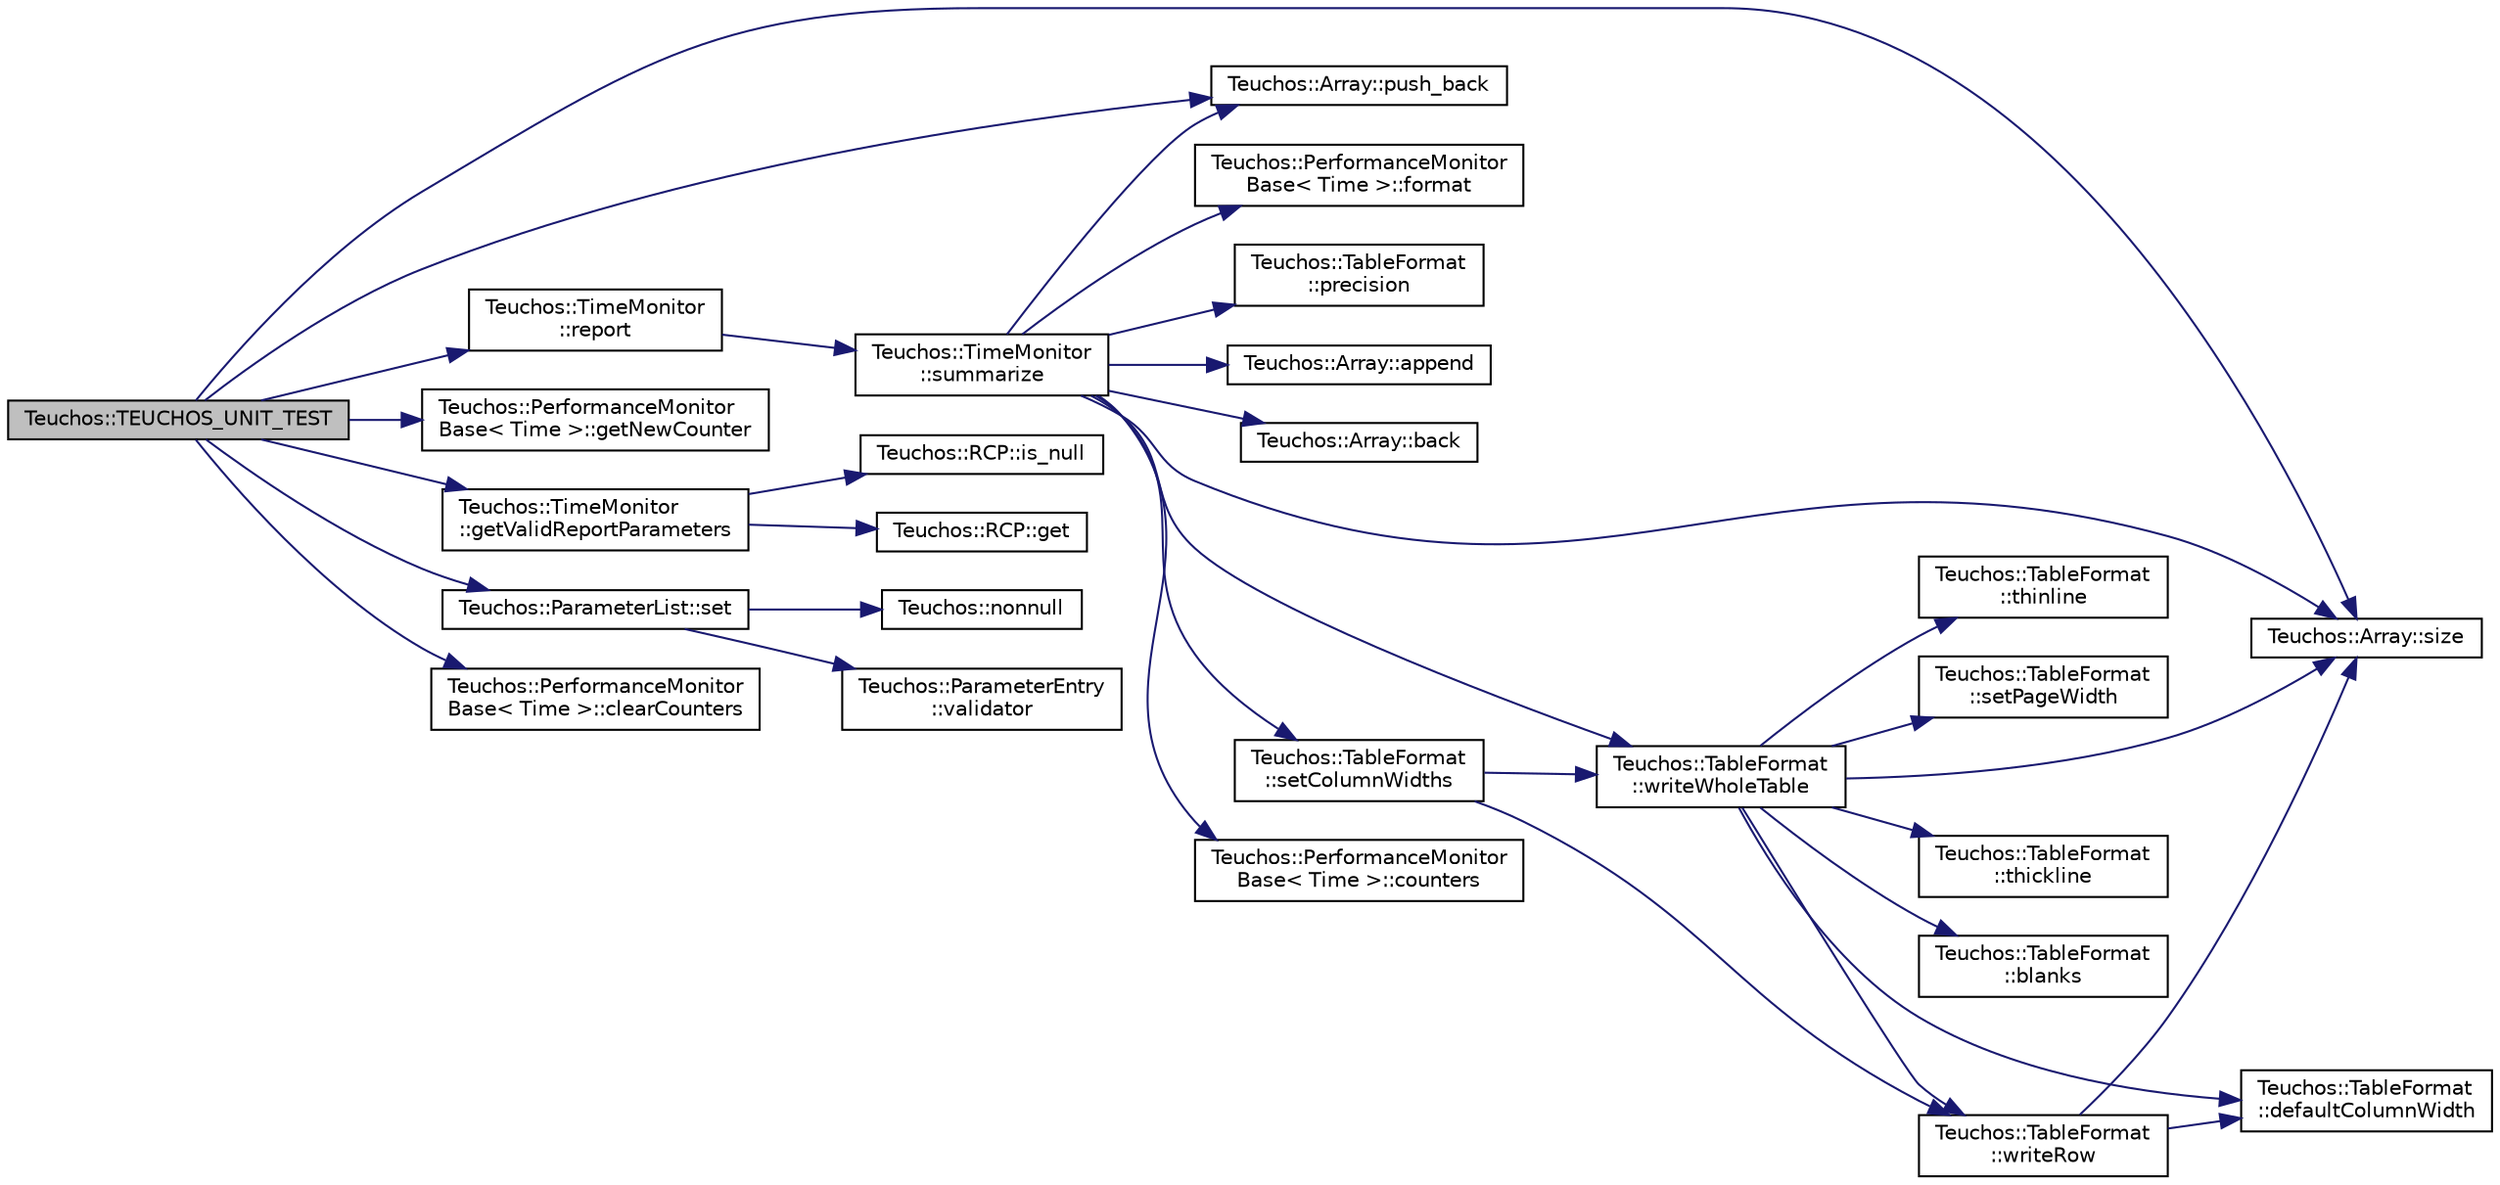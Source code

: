 digraph "Teuchos::TEUCHOS_UNIT_TEST"
{
  edge [fontname="Helvetica",fontsize="10",labelfontname="Helvetica",labelfontsize="10"];
  node [fontname="Helvetica",fontsize="10",shape=record];
  rankdir="LR";
  Node5867 [label="Teuchos::TEUCHOS_UNIT_TEST",height=0.2,width=0.4,color="black", fillcolor="grey75", style="filled", fontcolor="black"];
  Node5867 -> Node5868 [color="midnightblue",fontsize="10",style="solid",fontname="Helvetica"];
  Node5868 [label="Teuchos::Array::push_back",height=0.2,width=0.4,color="black", fillcolor="white", style="filled",URL="$d1/d47/class_teuchos_1_1_array.html#a8f209506c367768c144d173da5069f5b"];
  Node5867 -> Node5869 [color="midnightblue",fontsize="10",style="solid",fontname="Helvetica"];
  Node5869 [label="Teuchos::Array::size",height=0.2,width=0.4,color="black", fillcolor="white", style="filled",URL="$d1/d47/class_teuchos_1_1_array.html#a358ed7136b79445eb306d8d7b8cad4f5"];
  Node5867 -> Node5870 [color="midnightblue",fontsize="10",style="solid",fontname="Helvetica"];
  Node5870 [label="Teuchos::PerformanceMonitor\lBase\< Time \>::getNewCounter",height=0.2,width=0.4,color="black", fillcolor="white", style="filled",URL="$dd/d87/class_teuchos_1_1_performance_monitor_base.html#a67f2bc9c21920c6125826fb57e2cbf6f",tooltip="Create a new counter with the specified name and add it to a global set of counters of this type..."];
  Node5867 -> Node5871 [color="midnightblue",fontsize="10",style="solid",fontname="Helvetica"];
  Node5871 [label="Teuchos::TimeMonitor\l::getValidReportParameters",height=0.2,width=0.4,color="black", fillcolor="white", style="filled",URL="$d8/d29/class_teuchos_1_1_time_monitor.html#aa61de17cc041ccfbc85407e7512f49d1",tooltip="Default parameters (with validators) for report(). "];
  Node5871 -> Node5872 [color="midnightblue",fontsize="10",style="solid",fontname="Helvetica"];
  Node5872 [label="Teuchos::RCP::is_null",height=0.2,width=0.4,color="black", fillcolor="white", style="filled",URL="$d5/d9a/class_teuchos_1_1_r_c_p.html#a8033d79aee37a9378d73f70eb025b05d",tooltip="Returns true if the underlying pointer is null. "];
  Node5871 -> Node5873 [color="midnightblue",fontsize="10",style="solid",fontname="Helvetica"];
  Node5873 [label="Teuchos::RCP::get",height=0.2,width=0.4,color="black", fillcolor="white", style="filled",URL="$d5/d9a/class_teuchos_1_1_r_c_p.html#adc36a705efd91e655fef2521641c26b4",tooltip="Get the raw C++ pointer to the underlying object. "];
  Node5867 -> Node5874 [color="midnightblue",fontsize="10",style="solid",fontname="Helvetica"];
  Node5874 [label="Teuchos::ParameterList::set",height=0.2,width=0.4,color="black", fillcolor="white", style="filled",URL="$db/d0f/class_teuchos_1_1_parameter_list.html#a4aba1b34b186a56ee70ce421f8544a50",tooltip="Set a parameter whose value has type T. "];
  Node5874 -> Node5875 [color="midnightblue",fontsize="10",style="solid",fontname="Helvetica"];
  Node5875 [label="Teuchos::nonnull",height=0.2,width=0.4,color="black", fillcolor="white", style="filled",URL="$d2/dc5/group___teuchos___r_c_p_std_shared_ptr_conversions__grp.html#gaecc73655aad3c6aaa1de138d2427426c",tooltip="Returns true if p.get()!=NULL. "];
  Node5874 -> Node5876 [color="midnightblue",fontsize="10",style="solid",fontname="Helvetica"];
  Node5876 [label="Teuchos::ParameterEntry\l::validator",height=0.2,width=0.4,color="black", fillcolor="white", style="filled",URL="$d8/dce/class_teuchos_1_1_parameter_entry.html#a7185dd2314bd0613e2fe8b99158e0bfc",tooltip="Return the (optional) validator object. "];
  Node5867 -> Node5877 [color="midnightblue",fontsize="10",style="solid",fontname="Helvetica"];
  Node5877 [label="Teuchos::TimeMonitor\l::report",height=0.2,width=0.4,color="black", fillcolor="white", style="filled",URL="$d8/d29/class_teuchos_1_1_time_monitor.html#a794bfee7c48341bdcd6c2e9e0dd91695",tooltip="Report timer statistics to the given output stream. "];
  Node5877 -> Node5878 [color="midnightblue",fontsize="10",style="solid",fontname="Helvetica"];
  Node5878 [label="Teuchos::TimeMonitor\l::summarize",height=0.2,width=0.4,color="black", fillcolor="white", style="filled",URL="$d8/d29/class_teuchos_1_1_time_monitor.html#a943add952f1c75ed13ce6a95a092e942",tooltip="Print summary statistics for all timers on the given communicator. "];
  Node5878 -> Node5879 [color="midnightblue",fontsize="10",style="solid",fontname="Helvetica"];
  Node5879 [label="Teuchos::PerformanceMonitor\lBase\< Time \>::counters",height=0.2,width=0.4,color="black", fillcolor="white", style="filled",URL="$dd/d87/class_teuchos_1_1_performance_monitor_base.html#a2cb62fdaf1e4f21af47231c32818aa76",tooltip="Array of all counters that were created with getNewCounter() on the calling (MPI) process..."];
  Node5878 -> Node5880 [color="midnightblue",fontsize="10",style="solid",fontname="Helvetica"];
  Node5880 [label="Teuchos::PerformanceMonitor\lBase\< Time \>::format",height=0.2,width=0.4,color="black", fillcolor="white", style="filled",URL="$dd/d87/class_teuchos_1_1_performance_monitor_base.html#aa12ce34e23840da4535432e6b9fbcab4",tooltip="Table format that will be used to print a summary of timer results. "];
  Node5878 -> Node5881 [color="midnightblue",fontsize="10",style="solid",fontname="Helvetica"];
  Node5881 [label="Teuchos::TableFormat\l::precision",height=0.2,width=0.4,color="black", fillcolor="white", style="filled",URL="$d3/dc7/class_teuchos_1_1_table_format.html#a7012e987924e92042822ee0c984a3d8c",tooltip="Get the precision for writing doubles. Default is 4. "];
  Node5878 -> Node5882 [color="midnightblue",fontsize="10",style="solid",fontname="Helvetica"];
  Node5882 [label="Teuchos::Array::append",height=0.2,width=0.4,color="black", fillcolor="white", style="filled",URL="$d1/d47/class_teuchos_1_1_array.html#af3d3a15f96ea65c43f0d477539b466d6",tooltip="Add a new entry at the end of the array. "];
  Node5878 -> Node5883 [color="midnightblue",fontsize="10",style="solid",fontname="Helvetica"];
  Node5883 [label="Teuchos::Array::back",height=0.2,width=0.4,color="black", fillcolor="white", style="filled",URL="$d1/d47/class_teuchos_1_1_array.html#a0a74165d2d2ef06d3c9c1e04aa394f15"];
  Node5878 -> Node5868 [color="midnightblue",fontsize="10",style="solid",fontname="Helvetica"];
  Node5878 -> Node5869 [color="midnightblue",fontsize="10",style="solid",fontname="Helvetica"];
  Node5878 -> Node5884 [color="midnightblue",fontsize="10",style="solid",fontname="Helvetica"];
  Node5884 [label="Teuchos::TableFormat\l::setColumnWidths",height=0.2,width=0.4,color="black", fillcolor="white", style="filled",URL="$d3/dc7/class_teuchos_1_1_table_format.html#a38d47ebad735473338544de7a3d914f5",tooltip="Set the column widths to be used for subsequent rows. "];
  Node5884 -> Node5885 [color="midnightblue",fontsize="10",style="solid",fontname="Helvetica"];
  Node5885 [label="Teuchos::TableFormat\l::writeRow",height=0.2,width=0.4,color="black", fillcolor="white", style="filled",URL="$d3/dc7/class_teuchos_1_1_table_format.html#aa6dba5dc178092b8e193fd7273a7f5d9",tooltip="Write the row of entries. "];
  Node5885 -> Node5869 [color="midnightblue",fontsize="10",style="solid",fontname="Helvetica"];
  Node5885 -> Node5886 [color="midnightblue",fontsize="10",style="solid",fontname="Helvetica"];
  Node5886 [label="Teuchos::TableFormat\l::defaultColumnWidth",height=0.2,width=0.4,color="black", fillcolor="white", style="filled",URL="$d3/dc7/class_teuchos_1_1_table_format.html#a45aa218318b822ece0dcc46cc836ad90"];
  Node5884 -> Node5887 [color="midnightblue",fontsize="10",style="solid",fontname="Helvetica"];
  Node5887 [label="Teuchos::TableFormat\l::writeWholeTable",height=0.2,width=0.4,color="black", fillcolor="white", style="filled",URL="$d3/dc7/class_teuchos_1_1_table_format.html#ada07be3473e6e14eba340d42efc0a889"];
  Node5887 -> Node5869 [color="midnightblue",fontsize="10",style="solid",fontname="Helvetica"];
  Node5887 -> Node5886 [color="midnightblue",fontsize="10",style="solid",fontname="Helvetica"];
  Node5887 -> Node5888 [color="midnightblue",fontsize="10",style="solid",fontname="Helvetica"];
  Node5888 [label="Teuchos::TableFormat\l::setPageWidth",height=0.2,width=0.4,color="black", fillcolor="white", style="filled",URL="$d3/dc7/class_teuchos_1_1_table_format.html#a3ed7d7e1125dada4e0d3a79c9327e4ca",tooltip="Set the number of characters on a line. This quantity can be updated within the const method writeWho..."];
  Node5887 -> Node5889 [color="midnightblue",fontsize="10",style="solid",fontname="Helvetica"];
  Node5889 [label="Teuchos::TableFormat\l::thickline",height=0.2,width=0.4,color="black", fillcolor="white", style="filled",URL="$d3/dc7/class_teuchos_1_1_table_format.html#a00abd91b144d5cd2a1bef3e6275bb777",tooltip="Return a thick horizontal line in equal signs \"====\" the width of the page. "];
  Node5887 -> Node5890 [color="midnightblue",fontsize="10",style="solid",fontname="Helvetica"];
  Node5890 [label="Teuchos::TableFormat\l::blanks",height=0.2,width=0.4,color="black", fillcolor="white", style="filled",URL="$d3/dc7/class_teuchos_1_1_table_format.html#aa2d1098ae30e339b65e5b75618698363",tooltip="Return a std::string full of blanks up to the requested size. "];
  Node5887 -> Node5891 [color="midnightblue",fontsize="10",style="solid",fontname="Helvetica"];
  Node5891 [label="Teuchos::TableFormat\l::thinline",height=0.2,width=0.4,color="black", fillcolor="white", style="filled",URL="$d3/dc7/class_teuchos_1_1_table_format.html#ac479319f3260957e51891f4f5f66d3d5",tooltip="Return a horizontal line in dashes \"----\" the width of the page. "];
  Node5887 -> Node5885 [color="midnightblue",fontsize="10",style="solid",fontname="Helvetica"];
  Node5878 -> Node5887 [color="midnightblue",fontsize="10",style="solid",fontname="Helvetica"];
  Node5867 -> Node5892 [color="midnightblue",fontsize="10",style="solid",fontname="Helvetica"];
  Node5892 [label="Teuchos::PerformanceMonitor\lBase\< Time \>::clearCounters",height=0.2,width=0.4,color="black", fillcolor="white", style="filled",URL="$dd/d87/class_teuchos_1_1_performance_monitor_base.html#a3639198b8fec9873d5a3a077ed965c35",tooltip="\"Forget\" about all counters created with getNewCounter(). "];
}
